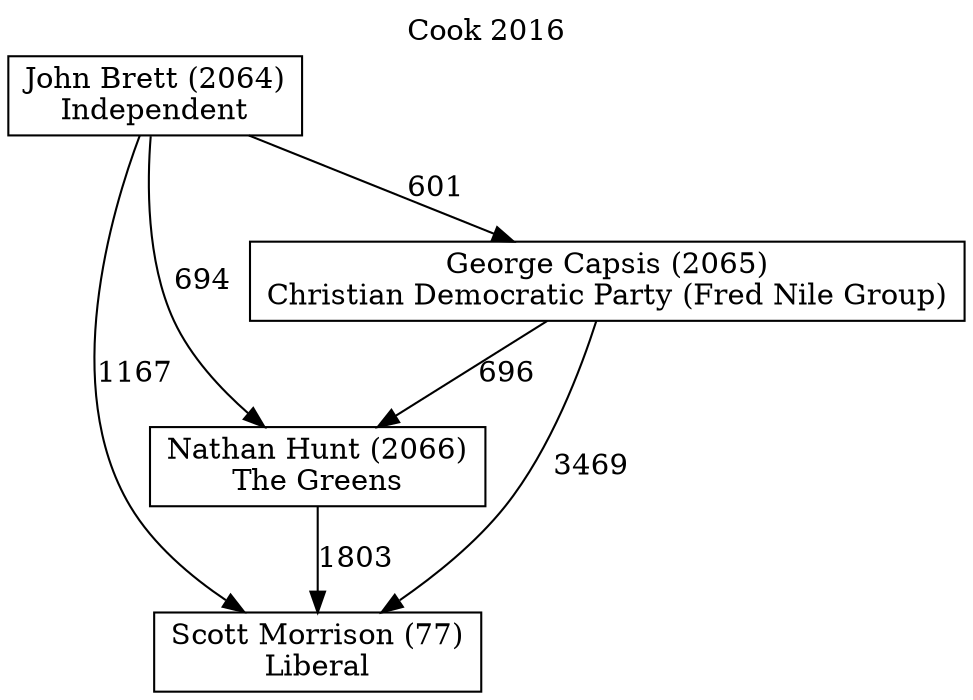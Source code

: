 // House preference flow
digraph "Scott Morrison (77)_Cook_2016" {
	graph [label="Cook 2016" labelloc=t mclimit=10]
	node [shape=box]
	"Scott Morrison (77)" [label="Scott Morrison (77)
Liberal"]
	"Nathan Hunt (2066)" [label="Nathan Hunt (2066)
The Greens"]
	"George Capsis (2065)" [label="George Capsis (2065)
Christian Democratic Party (Fred Nile Group)"]
	"John Brett (2064)" [label="John Brett (2064)
Independent"]
	"Nathan Hunt (2066)" -> "Scott Morrison (77)" [label=1803]
	"George Capsis (2065)" -> "Nathan Hunt (2066)" [label=696]
	"John Brett (2064)" -> "George Capsis (2065)" [label=601]
	"George Capsis (2065)" -> "Scott Morrison (77)" [label=3469]
	"John Brett (2064)" -> "Scott Morrison (77)" [label=1167]
	"John Brett (2064)" -> "Nathan Hunt (2066)" [label=694]
}
